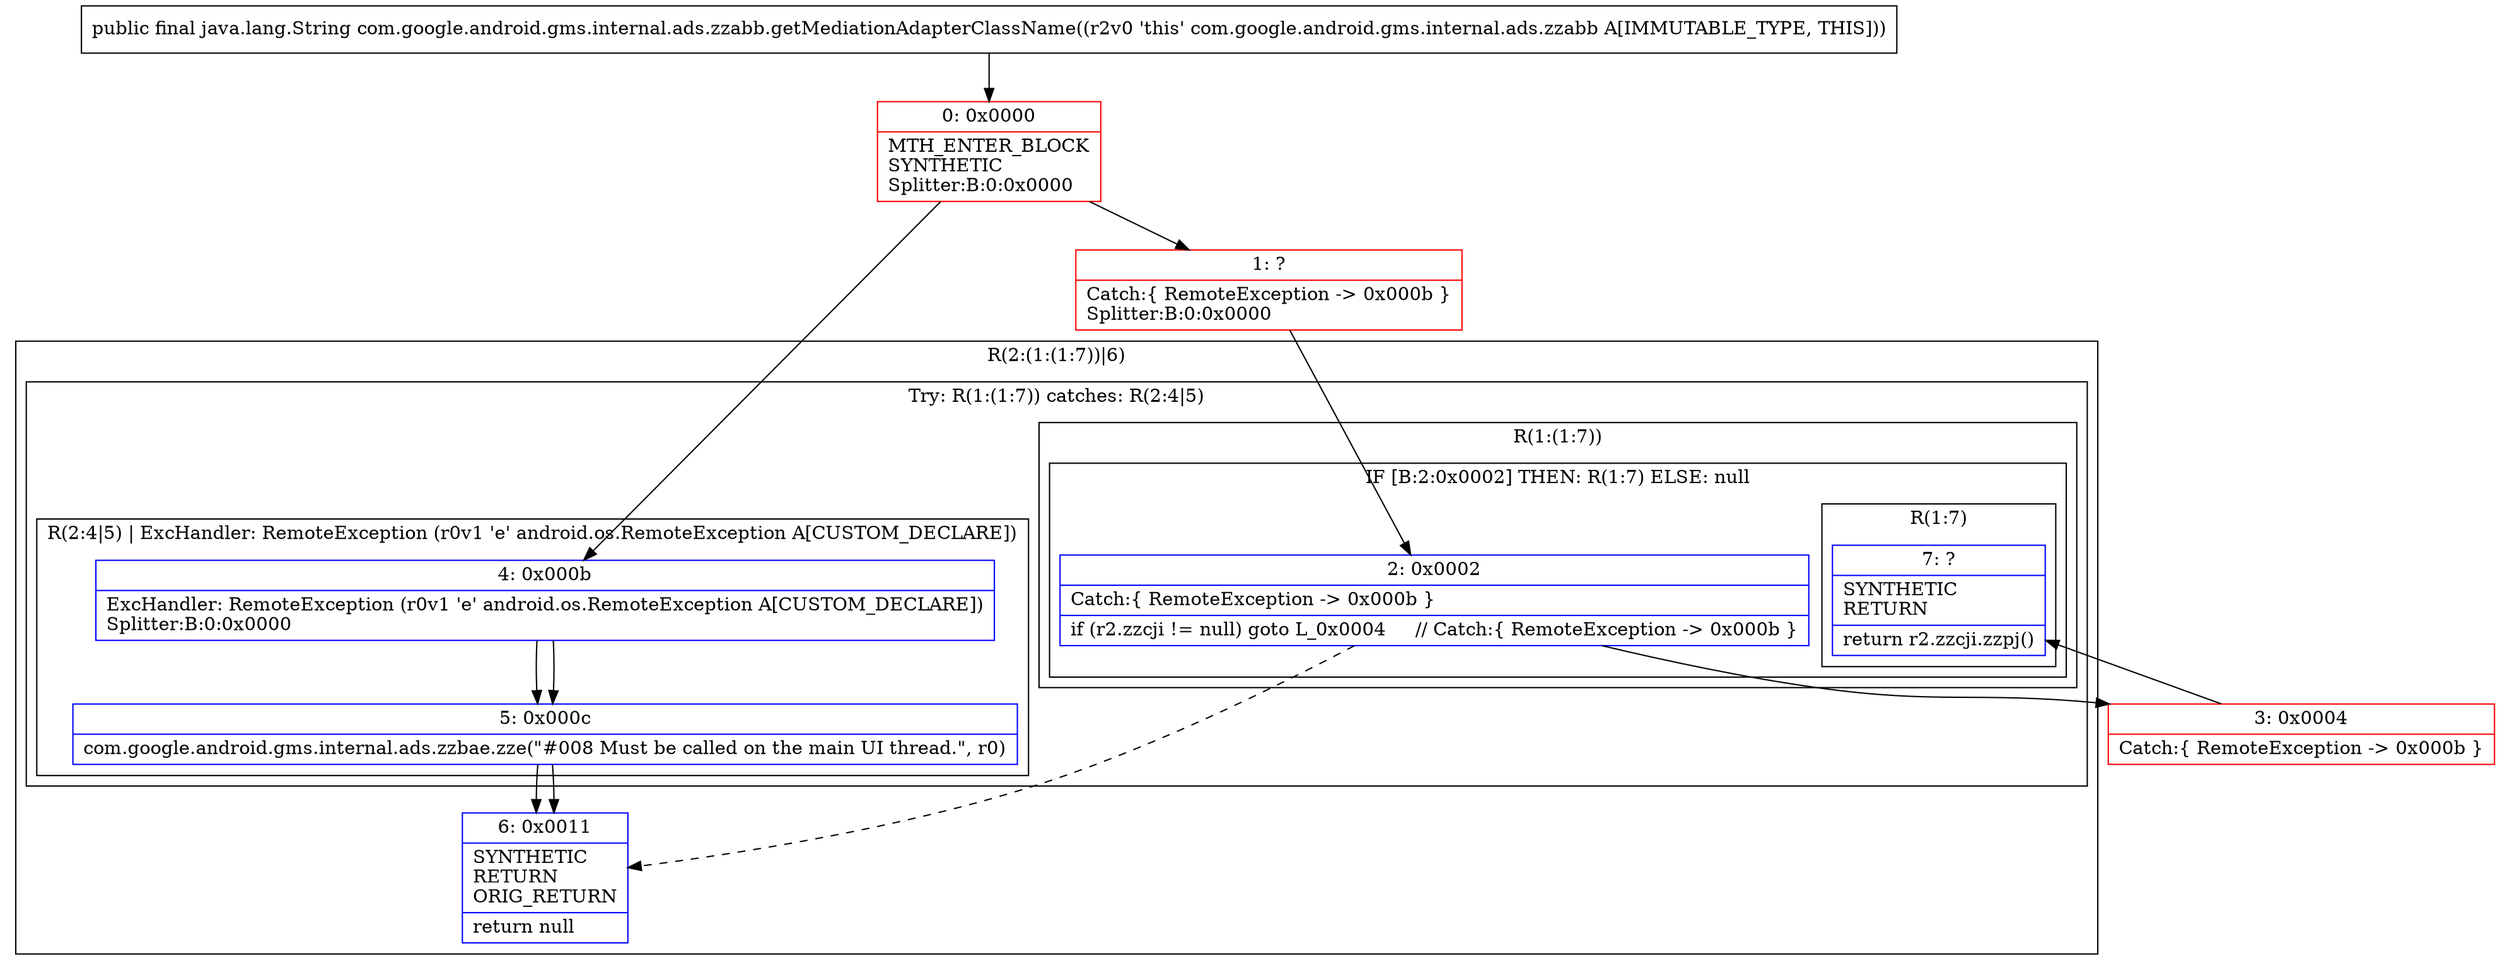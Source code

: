 digraph "CFG forcom.google.android.gms.internal.ads.zzabb.getMediationAdapterClassName()Ljava\/lang\/String;" {
subgraph cluster_Region_1574574857 {
label = "R(2:(1:(1:7))|6)";
node [shape=record,color=blue];
subgraph cluster_TryCatchRegion_1597937718 {
label = "Try: R(1:(1:7)) catches: R(2:4|5)";
node [shape=record,color=blue];
subgraph cluster_Region_547398348 {
label = "R(1:(1:7))";
node [shape=record,color=blue];
subgraph cluster_IfRegion_1563707547 {
label = "IF [B:2:0x0002] THEN: R(1:7) ELSE: null";
node [shape=record,color=blue];
Node_2 [shape=record,label="{2\:\ 0x0002|Catch:\{ RemoteException \-\> 0x000b \}\l|if (r2.zzcji != null) goto L_0x0004     \/\/ Catch:\{ RemoteException \-\> 0x000b \}\l}"];
subgraph cluster_Region_1346044519 {
label = "R(1:7)";
node [shape=record,color=blue];
Node_7 [shape=record,label="{7\:\ ?|SYNTHETIC\lRETURN\l|return r2.zzcji.zzpj()\l}"];
}
}
}
subgraph cluster_Region_2070925182 {
label = "R(2:4|5) | ExcHandler: RemoteException (r0v1 'e' android.os.RemoteException A[CUSTOM_DECLARE])\l";
node [shape=record,color=blue];
Node_4 [shape=record,label="{4\:\ 0x000b|ExcHandler: RemoteException (r0v1 'e' android.os.RemoteException A[CUSTOM_DECLARE])\lSplitter:B:0:0x0000\l}"];
Node_5 [shape=record,label="{5\:\ 0x000c|com.google.android.gms.internal.ads.zzbae.zze(\"#008 Must be called on the main UI thread.\", r0)\l}"];
}
}
Node_6 [shape=record,label="{6\:\ 0x0011|SYNTHETIC\lRETURN\lORIG_RETURN\l|return null\l}"];
}
subgraph cluster_Region_2070925182 {
label = "R(2:4|5) | ExcHandler: RemoteException (r0v1 'e' android.os.RemoteException A[CUSTOM_DECLARE])\l";
node [shape=record,color=blue];
Node_4 [shape=record,label="{4\:\ 0x000b|ExcHandler: RemoteException (r0v1 'e' android.os.RemoteException A[CUSTOM_DECLARE])\lSplitter:B:0:0x0000\l}"];
Node_5 [shape=record,label="{5\:\ 0x000c|com.google.android.gms.internal.ads.zzbae.zze(\"#008 Must be called on the main UI thread.\", r0)\l}"];
}
Node_0 [shape=record,color=red,label="{0\:\ 0x0000|MTH_ENTER_BLOCK\lSYNTHETIC\lSplitter:B:0:0x0000\l}"];
Node_1 [shape=record,color=red,label="{1\:\ ?|Catch:\{ RemoteException \-\> 0x000b \}\lSplitter:B:0:0x0000\l}"];
Node_3 [shape=record,color=red,label="{3\:\ 0x0004|Catch:\{ RemoteException \-\> 0x000b \}\l}"];
MethodNode[shape=record,label="{public final java.lang.String com.google.android.gms.internal.ads.zzabb.getMediationAdapterClassName((r2v0 'this' com.google.android.gms.internal.ads.zzabb A[IMMUTABLE_TYPE, THIS])) }"];
MethodNode -> Node_0;
Node_2 -> Node_3;
Node_2 -> Node_6[style=dashed];
Node_4 -> Node_5;
Node_5 -> Node_6;
Node_4 -> Node_5;
Node_5 -> Node_6;
Node_0 -> Node_1;
Node_0 -> Node_4;
Node_1 -> Node_2;
Node_3 -> Node_7;
}

